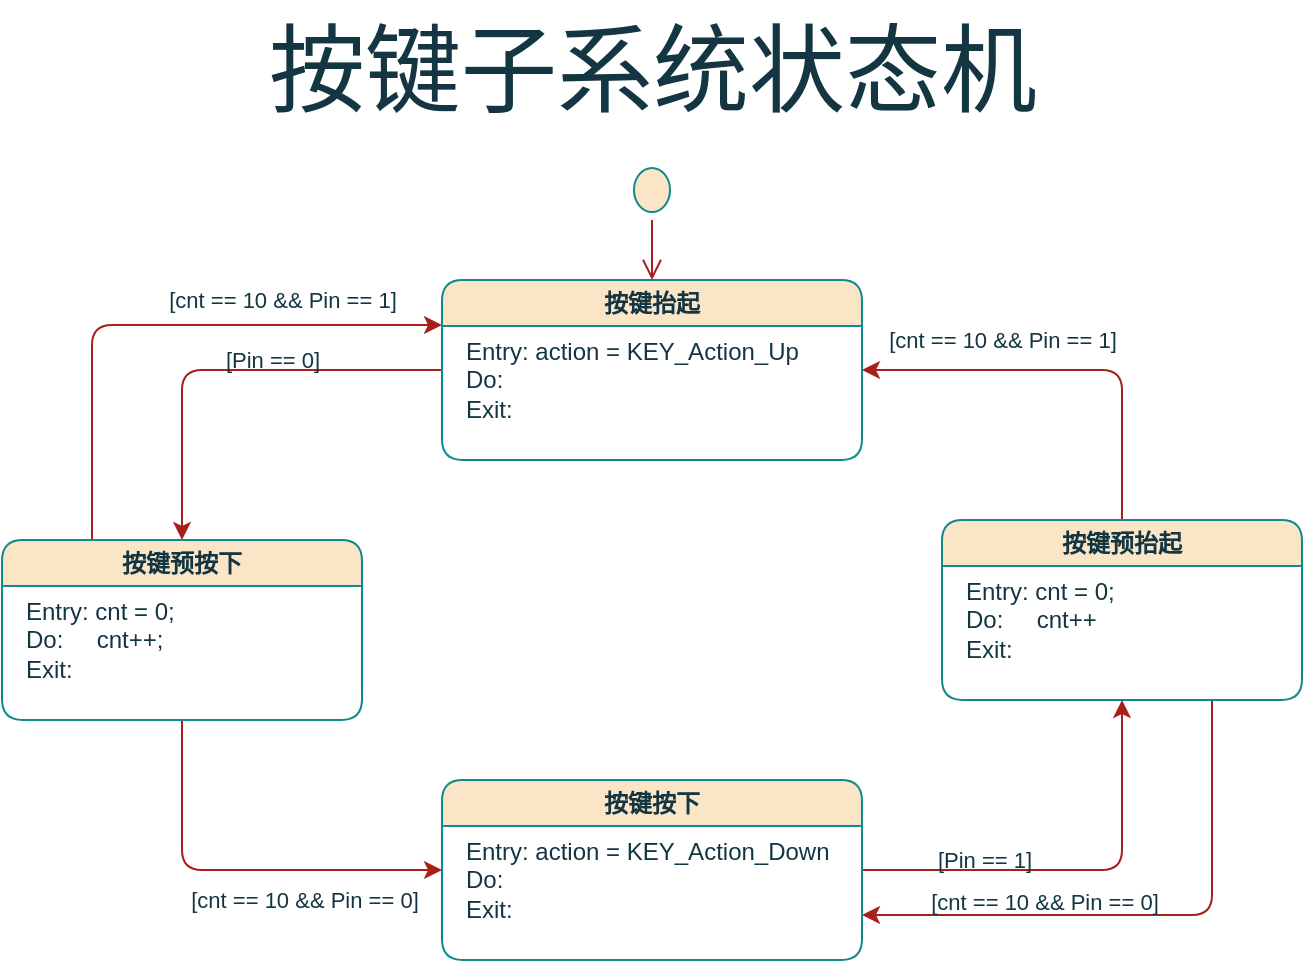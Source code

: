 <mxfile version="21.2.1" type="device">
  <diagram name="第 1 页" id="TkR4nbJhcSqamtAGRPtO">
    <mxGraphModel dx="1075" dy="2126" grid="1" gridSize="10" guides="1" tooltips="1" connect="1" arrows="1" fold="1" page="1" pageScale="1" pageWidth="1169" pageHeight="827" math="0" shadow="0">
      <root>
        <mxCell id="0" />
        <mxCell id="1" parent="0" />
        <mxCell id="Rk8nBQ4phRoIfl6CPApI-39" style="edgeStyle=orthogonalEdgeStyle;rounded=1;orthogonalLoop=1;jettySize=auto;html=1;exitX=0.25;exitY=0;exitDx=0;exitDy=0;entryX=0;entryY=0.25;entryDx=0;entryDy=0;labelBackgroundColor=none;strokeColor=#A8201A;fontColor=default;" parent="1" source="Rk8nBQ4phRoIfl6CPApI-23" target="Rk8nBQ4phRoIfl6CPApI-3" edge="1">
          <mxGeometry relative="1" as="geometry" />
        </mxCell>
        <mxCell id="Rk8nBQ4phRoIfl6CPApI-43" value="[cnt == 10 &amp;amp;&amp;amp; Pin == 1]" style="edgeLabel;html=1;align=center;verticalAlign=middle;resizable=0;points=[];labelBackgroundColor=none;fontColor=#143642;rounded=1;" parent="Rk8nBQ4phRoIfl6CPApI-39" vertex="1" connectable="0">
          <mxGeometry x="-0.217" y="-2" relative="1" as="geometry">
            <mxPoint x="92" y="-15" as="offset" />
          </mxGeometry>
        </mxCell>
        <mxCell id="Rk8nBQ4phRoIfl6CPApI-52" style="edgeStyle=orthogonalEdgeStyle;rounded=1;orthogonalLoop=1;jettySize=auto;html=1;exitX=0;exitY=0.5;exitDx=0;exitDy=0;labelBackgroundColor=none;strokeColor=#A8201A;fontColor=default;" parent="1" source="Rk8nBQ4phRoIfl6CPApI-3" target="Rk8nBQ4phRoIfl6CPApI-23" edge="1">
          <mxGeometry relative="1" as="geometry" />
        </mxCell>
        <mxCell id="Rk8nBQ4phRoIfl6CPApI-53" value="[Pin == 0]" style="edgeLabel;html=1;align=center;verticalAlign=middle;resizable=0;points=[];labelBackgroundColor=none;fontColor=#143642;rounded=1;" parent="Rk8nBQ4phRoIfl6CPApI-52" vertex="1" connectable="0">
          <mxGeometry x="-0.209" y="2" relative="1" as="geometry">
            <mxPoint y="-7" as="offset" />
          </mxGeometry>
        </mxCell>
        <mxCell id="Rk8nBQ4phRoIfl6CPApI-3" value="按键抬起" style="swimlane;whiteSpace=wrap;html=1;labelBackgroundColor=none;fillColor=#FAE5C7;strokeColor=#0F8B8D;fontColor=#143642;rounded=1;" parent="1" vertex="1">
          <mxGeometry x="470" y="-1410" width="210" height="90" as="geometry" />
        </mxCell>
        <mxCell id="Rk8nBQ4phRoIfl6CPApI-4" value="&lt;div align=&quot;left&quot;&gt;Entry: action = KEY_Action_Up&lt;br&gt;&lt;/div&gt;&lt;div align=&quot;left&quot;&gt;Do:&amp;nbsp;&amp;nbsp;&amp;nbsp;&amp;nbsp; &lt;br&gt;&lt;/div&gt;&lt;div align=&quot;left&quot;&gt;Exit:&lt;br&gt;&lt;/div&gt;" style="text;html=1;align=left;verticalAlign=middle;resizable=0;points=[];autosize=1;strokeColor=none;fillColor=none;labelBackgroundColor=none;fontColor=#143642;rounded=1;" parent="Rk8nBQ4phRoIfl6CPApI-3" vertex="1">
          <mxGeometry x="10" y="20" width="180" height="60" as="geometry" />
        </mxCell>
        <mxCell id="Rk8nBQ4phRoIfl6CPApI-5" value="" style="ellipse;html=1;shape=startState;fillColor=#FAE5C7;strokeColor=#0F8B8D;labelBackgroundColor=none;fontColor=#143642;rounded=1;" parent="1" vertex="1">
          <mxGeometry x="562" y="-1470" width="26" height="30" as="geometry" />
        </mxCell>
        <mxCell id="Rk8nBQ4phRoIfl6CPApI-6" value="" style="edgeStyle=orthogonalEdgeStyle;html=1;verticalAlign=bottom;endArrow=open;endSize=8;strokeColor=#A8201A;rounded=1;entryX=0.5;entryY=0;entryDx=0;entryDy=0;labelBackgroundColor=none;fontColor=default;" parent="1" source="Rk8nBQ4phRoIfl6CPApI-5" target="Rk8nBQ4phRoIfl6CPApI-3" edge="1">
          <mxGeometry relative="1" as="geometry">
            <mxPoint x="560" y="-1470" as="targetPoint" />
          </mxGeometry>
        </mxCell>
        <mxCell id="Rk8nBQ4phRoIfl6CPApI-42" style="edgeStyle=orthogonalEdgeStyle;rounded=1;orthogonalLoop=1;jettySize=auto;html=1;exitX=0.5;exitY=0;exitDx=0;exitDy=0;entryX=1;entryY=0.5;entryDx=0;entryDy=0;labelBackgroundColor=none;strokeColor=#A8201A;fontColor=default;" parent="1" source="Rk8nBQ4phRoIfl6CPApI-11" target="Rk8nBQ4phRoIfl6CPApI-3" edge="1">
          <mxGeometry relative="1" as="geometry" />
        </mxCell>
        <mxCell id="Rk8nBQ4phRoIfl6CPApI-48" value="[cnt == 10 &amp;amp;&amp;amp; Pin == 1]" style="edgeLabel;html=1;align=center;verticalAlign=middle;resizable=0;points=[];labelBackgroundColor=none;fontColor=#143642;rounded=1;" parent="Rk8nBQ4phRoIfl6CPApI-42" vertex="1" connectable="0">
          <mxGeometry x="0.474" relative="1" as="geometry">
            <mxPoint x="16" y="-15" as="offset" />
          </mxGeometry>
        </mxCell>
        <mxCell id="Rk8nBQ4phRoIfl6CPApI-46" style="edgeStyle=orthogonalEdgeStyle;rounded=1;orthogonalLoop=1;jettySize=auto;html=1;exitX=0.75;exitY=1;exitDx=0;exitDy=0;entryX=1;entryY=0.75;entryDx=0;entryDy=0;labelBackgroundColor=none;strokeColor=#A8201A;fontColor=default;" parent="1" source="Rk8nBQ4phRoIfl6CPApI-11" target="Rk8nBQ4phRoIfl6CPApI-17" edge="1">
          <mxGeometry relative="1" as="geometry" />
        </mxCell>
        <mxCell id="Rk8nBQ4phRoIfl6CPApI-50" value="[cnt == 10 &amp;amp;&amp;amp; Pin == 0]" style="edgeLabel;html=1;align=center;verticalAlign=middle;resizable=0;points=[];labelBackgroundColor=none;fontColor=#143642;rounded=1;" parent="Rk8nBQ4phRoIfl6CPApI-46" vertex="1" connectable="0">
          <mxGeometry x="0.416" y="2" relative="1" as="geometry">
            <mxPoint x="8" y="-9" as="offset" />
          </mxGeometry>
        </mxCell>
        <mxCell id="Rk8nBQ4phRoIfl6CPApI-11" value="按键预抬起" style="swimlane;whiteSpace=wrap;html=1;labelBackgroundColor=none;fillColor=#FAE5C7;strokeColor=#0F8B8D;fontColor=#143642;rounded=1;" parent="1" vertex="1">
          <mxGeometry x="720" y="-1290" width="180" height="90" as="geometry" />
        </mxCell>
        <mxCell id="Rk8nBQ4phRoIfl6CPApI-12" value="&lt;div align=&quot;left&quot;&gt;Entry: cnt = 0;&lt;br&gt;&lt;/div&gt;&lt;div align=&quot;left&quot;&gt;Do:&amp;nbsp;&amp;nbsp;&amp;nbsp;&amp;nbsp; cnt++&lt;br&gt;&lt;/div&gt;&lt;div align=&quot;left&quot;&gt;Exit:&lt;br&gt;&lt;/div&gt;" style="text;html=1;align=left;verticalAlign=middle;resizable=0;points=[];autosize=1;strokeColor=none;fillColor=none;labelBackgroundColor=none;fontColor=#143642;rounded=1;" parent="Rk8nBQ4phRoIfl6CPApI-11" vertex="1">
          <mxGeometry x="10" y="20" width="100" height="60" as="geometry" />
        </mxCell>
        <mxCell id="Rk8nBQ4phRoIfl6CPApI-41" style="edgeStyle=orthogonalEdgeStyle;rounded=1;orthogonalLoop=1;jettySize=auto;html=1;exitX=1;exitY=0.5;exitDx=0;exitDy=0;entryX=0.5;entryY=1;entryDx=0;entryDy=0;labelBackgroundColor=none;strokeColor=#A8201A;fontColor=default;" parent="1" source="Rk8nBQ4phRoIfl6CPApI-17" target="Rk8nBQ4phRoIfl6CPApI-11" edge="1">
          <mxGeometry relative="1" as="geometry" />
        </mxCell>
        <mxCell id="Rk8nBQ4phRoIfl6CPApI-51" value="[Pin == 1]" style="edgeLabel;html=1;align=center;verticalAlign=middle;resizable=0;points=[];labelBackgroundColor=none;fontColor=#143642;rounded=1;" parent="Rk8nBQ4phRoIfl6CPApI-41" vertex="1" connectable="0">
          <mxGeometry x="-0.419" y="-1" relative="1" as="geometry">
            <mxPoint x="-2" y="-6" as="offset" />
          </mxGeometry>
        </mxCell>
        <mxCell id="Rk8nBQ4phRoIfl6CPApI-17" value="按键按下" style="swimlane;whiteSpace=wrap;html=1;labelBackgroundColor=none;fillColor=#FAE5C7;strokeColor=#0F8B8D;fontColor=#143642;rounded=1;" parent="1" vertex="1">
          <mxGeometry x="470" y="-1160" width="210" height="90" as="geometry" />
        </mxCell>
        <mxCell id="Rk8nBQ4phRoIfl6CPApI-18" value="&lt;div align=&quot;left&quot;&gt;Entry: action = KEY_Action_Down&lt;/div&gt;&lt;div align=&quot;left&quot;&gt;Do:&lt;/div&gt;&lt;div align=&quot;left&quot;&gt;Exit:&lt;/div&gt;" style="text;html=1;align=left;verticalAlign=middle;resizable=0;points=[];autosize=1;strokeColor=none;fillColor=none;labelBackgroundColor=none;fontColor=#143642;rounded=1;" parent="Rk8nBQ4phRoIfl6CPApI-17" vertex="1">
          <mxGeometry x="10" y="20" width="200" height="60" as="geometry" />
        </mxCell>
        <mxCell id="Rk8nBQ4phRoIfl6CPApI-40" style="edgeStyle=orthogonalEdgeStyle;rounded=1;orthogonalLoop=1;jettySize=auto;html=1;exitX=0.5;exitY=1;exitDx=0;exitDy=0;entryX=0;entryY=0.5;entryDx=0;entryDy=0;labelBackgroundColor=none;strokeColor=#A8201A;fontColor=default;" parent="1" source="Rk8nBQ4phRoIfl6CPApI-23" target="Rk8nBQ4phRoIfl6CPApI-17" edge="1">
          <mxGeometry relative="1" as="geometry" />
        </mxCell>
        <mxCell id="Rk8nBQ4phRoIfl6CPApI-49" value="[cnt == 10 &amp;amp;&amp;amp; Pin == 0]" style="edgeLabel;html=1;align=center;verticalAlign=middle;resizable=0;points=[];labelBackgroundColor=none;fontColor=#143642;rounded=1;" parent="Rk8nBQ4phRoIfl6CPApI-40" vertex="1" connectable="0">
          <mxGeometry x="0.252" relative="1" as="geometry">
            <mxPoint x="7" y="15" as="offset" />
          </mxGeometry>
        </mxCell>
        <mxCell id="Rk8nBQ4phRoIfl6CPApI-23" value="按键预按下" style="swimlane;whiteSpace=wrap;html=1;labelBackgroundColor=none;fillColor=#FAE5C7;strokeColor=#0F8B8D;fontColor=#143642;rounded=1;" parent="1" vertex="1">
          <mxGeometry x="250" y="-1280" width="180" height="90" as="geometry" />
        </mxCell>
        <mxCell id="Rk8nBQ4phRoIfl6CPApI-24" value="&lt;div align=&quot;left&quot;&gt;Entry: cnt = 0;&lt;br&gt;&lt;/div&gt;&lt;div align=&quot;left&quot;&gt;Do:&amp;nbsp;&amp;nbsp;&amp;nbsp;&amp;nbsp; cnt++;&lt;/div&gt;&lt;div align=&quot;left&quot;&gt;Exit:&lt;br&gt;&lt;/div&gt;" style="text;html=1;align=left;verticalAlign=middle;resizable=0;points=[];autosize=1;strokeColor=none;fillColor=none;labelBackgroundColor=none;fontColor=#143642;rounded=1;" parent="Rk8nBQ4phRoIfl6CPApI-23" vertex="1">
          <mxGeometry x="10" y="20" width="100" height="60" as="geometry" />
        </mxCell>
        <mxCell id="Rk8nBQ4phRoIfl6CPApI-54" value="&lt;font style=&quot;font-size: 48px;&quot;&gt;按键子系统状态机&lt;/font&gt;" style="text;html=1;align=center;verticalAlign=middle;resizable=0;points=[];autosize=1;strokeColor=none;fillColor=none;fontColor=#143642;" parent="1" vertex="1">
          <mxGeometry x="370" y="-1550" width="410" height="70" as="geometry" />
        </mxCell>
      </root>
    </mxGraphModel>
  </diagram>
</mxfile>
